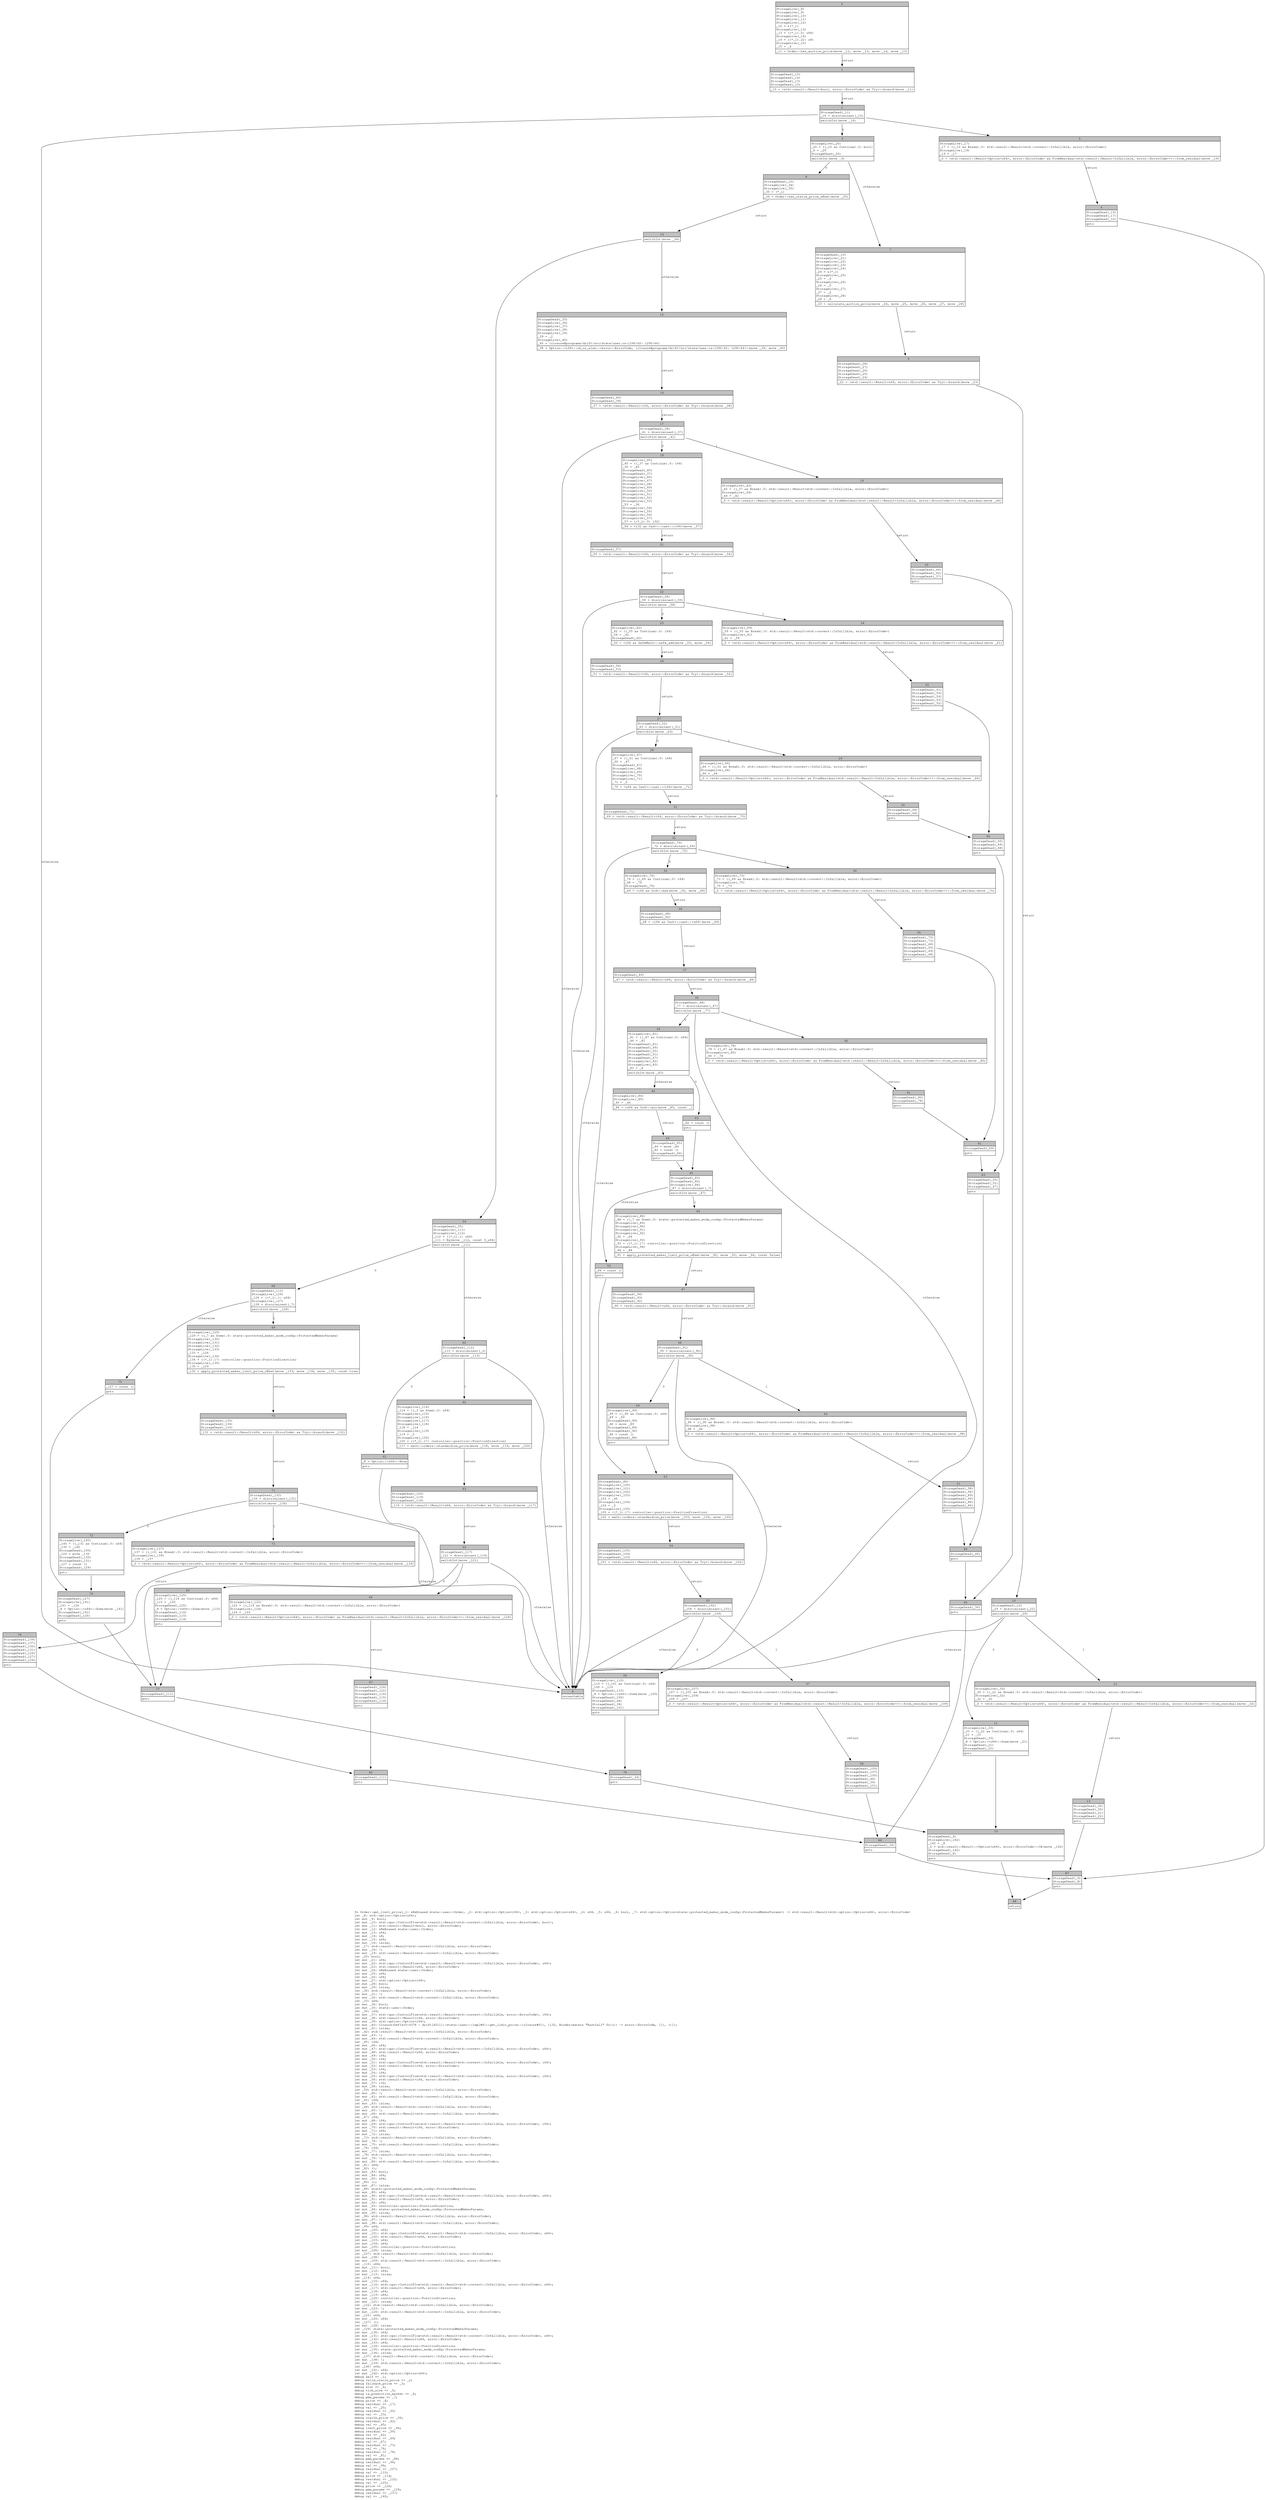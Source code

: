 digraph Mir_0_4377 {
    graph [fontname="Courier, monospace"];
    node [fontname="Courier, monospace"];
    edge [fontname="Courier, monospace"];
    label=<fn Order::get_limit_price(_1: &amp;ReErased state::user::Order, _2: std::option::Option&lt;i64&gt;, _3: std::option::Option&lt;u64&gt;, _4: u64, _5: u64, _6: bool, _7: std::option::Option&lt;state::protected_maker_mode_config::ProtectedMakerParams&gt;) -&gt; std::result::Result&lt;std::option::Option&lt;u64&gt;, error::ErrorCode&gt;<br align="left"/>let _8: std::option::Option&lt;u64&gt;;<br align="left"/>let mut _9: bool;<br align="left"/>let mut _10: std::ops::ControlFlow&lt;std::result::Result&lt;std::convert::Infallible, error::ErrorCode&gt;, bool&gt;;<br align="left"/>let mut _11: std::result::Result&lt;bool, error::ErrorCode&gt;;<br align="left"/>let mut _12: &amp;ReErased state::user::Order;<br align="left"/>let mut _13: u64;<br align="left"/>let mut _14: u8;<br align="left"/>let mut _15: u64;<br align="left"/>let mut _16: isize;<br align="left"/>let _17: std::result::Result&lt;std::convert::Infallible, error::ErrorCode&gt;;<br align="left"/>let mut _18: !;<br align="left"/>let mut _19: std::result::Result&lt;std::convert::Infallible, error::ErrorCode&gt;;<br align="left"/>let _20: bool;<br align="left"/>let mut _21: u64;<br align="left"/>let mut _22: std::ops::ControlFlow&lt;std::result::Result&lt;std::convert::Infallible, error::ErrorCode&gt;, u64&gt;;<br align="left"/>let mut _23: std::result::Result&lt;u64, error::ErrorCode&gt;;<br align="left"/>let mut _24: &amp;ReErased state::user::Order;<br align="left"/>let mut _25: u64;<br align="left"/>let mut _26: u64;<br align="left"/>let mut _27: std::option::Option&lt;i64&gt;;<br align="left"/>let mut _28: bool;<br align="left"/>let mut _29: isize;<br align="left"/>let _30: std::result::Result&lt;std::convert::Infallible, error::ErrorCode&gt;;<br align="left"/>let mut _31: !;<br align="left"/>let mut _32: std::result::Result&lt;std::convert::Infallible, error::ErrorCode&gt;;<br align="left"/>let _33: u64;<br align="left"/>let mut _34: bool;<br align="left"/>let mut _35: state::user::Order;<br align="left"/>let _36: i64;<br align="left"/>let mut _37: std::ops::ControlFlow&lt;std::result::Result&lt;std::convert::Infallible, error::ErrorCode&gt;, i64&gt;;<br align="left"/>let mut _38: std::result::Result&lt;i64, error::ErrorCode&gt;;<br align="left"/>let mut _39: std::option::Option&lt;i64&gt;;<br align="left"/>let mut _40: Closure(DefId(0:4378 ~ drift[d311]::state::user::{impl#6}::get_limit_price::{closure#0}), [i32, Binder(extern &quot;RustCall&quot; fn(()) -&gt; error::ErrorCode, []), ()]);<br align="left"/>let mut _41: isize;<br align="left"/>let _42: std::result::Result&lt;std::convert::Infallible, error::ErrorCode&gt;;<br align="left"/>let mut _43: !;<br align="left"/>let mut _44: std::result::Result&lt;std::convert::Infallible, error::ErrorCode&gt;;<br align="left"/>let _45: i64;<br align="left"/>let mut _46: u64;<br align="left"/>let mut _47: std::ops::ControlFlow&lt;std::result::Result&lt;std::convert::Infallible, error::ErrorCode&gt;, u64&gt;;<br align="left"/>let mut _48: std::result::Result&lt;u64, error::ErrorCode&gt;;<br align="left"/>let mut _49: i64;<br align="left"/>let mut _50: i64;<br align="left"/>let mut _51: std::ops::ControlFlow&lt;std::result::Result&lt;std::convert::Infallible, error::ErrorCode&gt;, i64&gt;;<br align="left"/>let mut _52: std::result::Result&lt;i64, error::ErrorCode&gt;;<br align="left"/>let mut _53: i64;<br align="left"/>let mut _54: i64;<br align="left"/>let mut _55: std::ops::ControlFlow&lt;std::result::Result&lt;std::convert::Infallible, error::ErrorCode&gt;, i64&gt;;<br align="left"/>let mut _56: std::result::Result&lt;i64, error::ErrorCode&gt;;<br align="left"/>let mut _57: i32;<br align="left"/>let mut _58: isize;<br align="left"/>let _59: std::result::Result&lt;std::convert::Infallible, error::ErrorCode&gt;;<br align="left"/>let mut _60: !;<br align="left"/>let mut _61: std::result::Result&lt;std::convert::Infallible, error::ErrorCode&gt;;<br align="left"/>let _62: i64;<br align="left"/>let mut _63: isize;<br align="left"/>let _64: std::result::Result&lt;std::convert::Infallible, error::ErrorCode&gt;;<br align="left"/>let mut _65: !;<br align="left"/>let mut _66: std::result::Result&lt;std::convert::Infallible, error::ErrorCode&gt;;<br align="left"/>let _67: i64;<br align="left"/>let mut _68: i64;<br align="left"/>let mut _69: std::ops::ControlFlow&lt;std::result::Result&lt;std::convert::Infallible, error::ErrorCode&gt;, i64&gt;;<br align="left"/>let mut _70: std::result::Result&lt;i64, error::ErrorCode&gt;;<br align="left"/>let mut _71: u64;<br align="left"/>let mut _72: isize;<br align="left"/>let _73: std::result::Result&lt;std::convert::Infallible, error::ErrorCode&gt;;<br align="left"/>let mut _74: !;<br align="left"/>let mut _75: std::result::Result&lt;std::convert::Infallible, error::ErrorCode&gt;;<br align="left"/>let _76: i64;<br align="left"/>let mut _77: isize;<br align="left"/>let _78: std::result::Result&lt;std::convert::Infallible, error::ErrorCode&gt;;<br align="left"/>let mut _79: !;<br align="left"/>let mut _80: std::result::Result&lt;std::convert::Infallible, error::ErrorCode&gt;;<br align="left"/>let _81: u64;<br align="left"/>let _82: ();<br align="left"/>let mut _83: bool;<br align="left"/>let mut _84: u64;<br align="left"/>let mut _85: u64;<br align="left"/>let _86: ();<br align="left"/>let mut _87: isize;<br align="left"/>let _88: state::protected_maker_mode_config::ProtectedMakerParams;<br align="left"/>let mut _89: u64;<br align="left"/>let mut _90: std::ops::ControlFlow&lt;std::result::Result&lt;std::convert::Infallible, error::ErrorCode&gt;, u64&gt;;<br align="left"/>let mut _91: std::result::Result&lt;u64, error::ErrorCode&gt;;<br align="left"/>let mut _92: u64;<br align="left"/>let mut _93: controller::position::PositionDirection;<br align="left"/>let mut _94: state::protected_maker_mode_config::ProtectedMakerParams;<br align="left"/>let mut _95: isize;<br align="left"/>let _96: std::result::Result&lt;std::convert::Infallible, error::ErrorCode&gt;;<br align="left"/>let mut _97: !;<br align="left"/>let mut _98: std::result::Result&lt;std::convert::Infallible, error::ErrorCode&gt;;<br align="left"/>let _99: u64;<br align="left"/>let mut _100: u64;<br align="left"/>let mut _101: std::ops::ControlFlow&lt;std::result::Result&lt;std::convert::Infallible, error::ErrorCode&gt;, u64&gt;;<br align="left"/>let mut _102: std::result::Result&lt;u64, error::ErrorCode&gt;;<br align="left"/>let mut _103: u64;<br align="left"/>let mut _104: u64;<br align="left"/>let mut _105: controller::position::PositionDirection;<br align="left"/>let mut _106: isize;<br align="left"/>let _107: std::result::Result&lt;std::convert::Infallible, error::ErrorCode&gt;;<br align="left"/>let mut _108: !;<br align="left"/>let mut _109: std::result::Result&lt;std::convert::Infallible, error::ErrorCode&gt;;<br align="left"/>let _110: u64;<br align="left"/>let mut _111: bool;<br align="left"/>let mut _112: u64;<br align="left"/>let mut _113: isize;<br align="left"/>let _114: u64;<br align="left"/>let mut _115: u64;<br align="left"/>let mut _116: std::ops::ControlFlow&lt;std::result::Result&lt;std::convert::Infallible, error::ErrorCode&gt;, u64&gt;;<br align="left"/>let mut _117: std::result::Result&lt;u64, error::ErrorCode&gt;;<br align="left"/>let mut _118: u64;<br align="left"/>let mut _119: u64;<br align="left"/>let mut _120: controller::position::PositionDirection;<br align="left"/>let mut _121: isize;<br align="left"/>let _122: std::result::Result&lt;std::convert::Infallible, error::ErrorCode&gt;;<br align="left"/>let mut _123: !;<br align="left"/>let mut _124: std::result::Result&lt;std::convert::Infallible, error::ErrorCode&gt;;<br align="left"/>let _125: u64;<br align="left"/>let mut _126: u64;<br align="left"/>let _127: ();<br align="left"/>let mut _128: isize;<br align="left"/>let _129: state::protected_maker_mode_config::ProtectedMakerParams;<br align="left"/>let mut _130: u64;<br align="left"/>let mut _131: std::ops::ControlFlow&lt;std::result::Result&lt;std::convert::Infallible, error::ErrorCode&gt;, u64&gt;;<br align="left"/>let mut _132: std::result::Result&lt;u64, error::ErrorCode&gt;;<br align="left"/>let mut _133: u64;<br align="left"/>let mut _134: controller::position::PositionDirection;<br align="left"/>let mut _135: state::protected_maker_mode_config::ProtectedMakerParams;<br align="left"/>let mut _136: isize;<br align="left"/>let _137: std::result::Result&lt;std::convert::Infallible, error::ErrorCode&gt;;<br align="left"/>let mut _138: !;<br align="left"/>let mut _139: std::result::Result&lt;std::convert::Infallible, error::ErrorCode&gt;;<br align="left"/>let _140: u64;<br align="left"/>let mut _141: u64;<br align="left"/>let mut _142: std::option::Option&lt;u64&gt;;<br align="left"/>debug self =&gt; _1;<br align="left"/>debug valid_oracle_price =&gt; _2;<br align="left"/>debug fallback_price =&gt; _3;<br align="left"/>debug slot =&gt; _4;<br align="left"/>debug tick_size =&gt; _5;<br align="left"/>debug is_prediction_market =&gt; _6;<br align="left"/>debug pmm_params =&gt; _7;<br align="left"/>debug price =&gt; _8;<br align="left"/>debug residual =&gt; _17;<br align="left"/>debug val =&gt; _20;<br align="left"/>debug residual =&gt; _30;<br align="left"/>debug val =&gt; _33;<br align="left"/>debug oracle_price =&gt; _36;<br align="left"/>debug residual =&gt; _42;<br align="left"/>debug val =&gt; _45;<br align="left"/>debug limit_price =&gt; _46;<br align="left"/>debug residual =&gt; _59;<br align="left"/>debug val =&gt; _62;<br align="left"/>debug residual =&gt; _64;<br align="left"/>debug val =&gt; _67;<br align="left"/>debug residual =&gt; _73;<br align="left"/>debug val =&gt; _76;<br align="left"/>debug residual =&gt; _78;<br align="left"/>debug val =&gt; _81;<br align="left"/>debug pmm_params =&gt; _88;<br align="left"/>debug residual =&gt; _96;<br align="left"/>debug val =&gt; _99;<br align="left"/>debug residual =&gt; _107;<br align="left"/>debug val =&gt; _110;<br align="left"/>debug price =&gt; _114;<br align="left"/>debug residual =&gt; _122;<br align="left"/>debug val =&gt; _125;<br align="left"/>debug price =&gt; _126;<br align="left"/>debug pmm_params =&gt; _129;<br align="left"/>debug residual =&gt; _137;<br align="left"/>debug val =&gt; _140;<br align="left"/>>;
    bb0__0_4377 [shape="none", label=<<table border="0" cellborder="1" cellspacing="0"><tr><td bgcolor="gray" align="center" colspan="1">0</td></tr><tr><td align="left" balign="left">StorageLive(_8)<br/>StorageLive(_9)<br/>StorageLive(_10)<br/>StorageLive(_11)<br/>StorageLive(_12)<br/>_12 = &amp;(*_1)<br/>StorageLive(_13)<br/>_13 = ((*_1).0: u64)<br/>StorageLive(_14)<br/>_14 = ((*_1).22: u8)<br/>StorageLive(_15)<br/>_15 = _4<br/></td></tr><tr><td align="left">_11 = Order::has_auction_price(move _12, move _13, move _14, move _15)</td></tr></table>>];
    bb1__0_4377 [shape="none", label=<<table border="0" cellborder="1" cellspacing="0"><tr><td bgcolor="gray" align="center" colspan="1">1</td></tr><tr><td align="left" balign="left">StorageDead(_15)<br/>StorageDead(_14)<br/>StorageDead(_13)<br/>StorageDead(_12)<br/></td></tr><tr><td align="left">_10 = &lt;std::result::Result&lt;bool, error::ErrorCode&gt; as Try&gt;::branch(move _11)</td></tr></table>>];
    bb2__0_4377 [shape="none", label=<<table border="0" cellborder="1" cellspacing="0"><tr><td bgcolor="gray" align="center" colspan="1">2</td></tr><tr><td align="left" balign="left">StorageDead(_11)<br/>_16 = discriminant(_10)<br/></td></tr><tr><td align="left">switchInt(move _16)</td></tr></table>>];
    bb3__0_4377 [shape="none", label=<<table border="0" cellborder="1" cellspacing="0"><tr><td bgcolor="gray" align="center" colspan="1">3</td></tr><tr><td align="left" balign="left">StorageLive(_20)<br/>_20 = ((_10 as Continue).0: bool)<br/>_9 = _20<br/>StorageDead(_20)<br/></td></tr><tr><td align="left">switchInt(move _9)</td></tr></table>>];
    bb4__0_4377 [shape="none", label=<<table border="0" cellborder="1" cellspacing="0"><tr><td bgcolor="gray" align="center" colspan="1">4</td></tr><tr><td align="left">unreachable</td></tr></table>>];
    bb5__0_4377 [shape="none", label=<<table border="0" cellborder="1" cellspacing="0"><tr><td bgcolor="gray" align="center" colspan="1">5</td></tr><tr><td align="left" balign="left">StorageLive(_17)<br/>_17 = ((_10 as Break).0: std::result::Result&lt;std::convert::Infallible, error::ErrorCode&gt;)<br/>StorageLive(_19)<br/>_19 = _17<br/></td></tr><tr><td align="left">_0 = &lt;std::result::Result&lt;Option&lt;u64&gt;, error::ErrorCode&gt; as FromResidual&lt;std::result::Result&lt;Infallible, error::ErrorCode&gt;&gt;&gt;::from_residual(move _19)</td></tr></table>>];
    bb6__0_4377 [shape="none", label=<<table border="0" cellborder="1" cellspacing="0"><tr><td bgcolor="gray" align="center" colspan="1">6</td></tr><tr><td align="left" balign="left">StorageDead(_19)<br/>StorageDead(_17)<br/>StorageDead(_10)<br/></td></tr><tr><td align="left">goto</td></tr></table>>];
    bb7__0_4377 [shape="none", label=<<table border="0" cellborder="1" cellspacing="0"><tr><td bgcolor="gray" align="center" colspan="1">7</td></tr><tr><td align="left" balign="left">StorageDead(_10)<br/>StorageLive(_21)<br/>StorageLive(_22)<br/>StorageLive(_23)<br/>StorageLive(_24)<br/>_24 = &amp;(*_1)<br/>StorageLive(_25)<br/>_25 = _4<br/>StorageLive(_26)<br/>_26 = _5<br/>StorageLive(_27)<br/>_27 = _2<br/>StorageLive(_28)<br/>_28 = _6<br/></td></tr><tr><td align="left">_23 = calculate_auction_price(move _24, move _25, move _26, move _27, move _28)</td></tr></table>>];
    bb8__0_4377 [shape="none", label=<<table border="0" cellborder="1" cellspacing="0"><tr><td bgcolor="gray" align="center" colspan="1">8</td></tr><tr><td align="left" balign="left">StorageDead(_10)<br/>StorageLive(_34)<br/>StorageLive(_35)<br/>_35 = (*_1)<br/></td></tr><tr><td align="left">_34 = Order::has_oracle_price_offset(move _35)</td></tr></table>>];
    bb9__0_4377 [shape="none", label=<<table border="0" cellborder="1" cellspacing="0"><tr><td bgcolor="gray" align="center" colspan="1">9</td></tr><tr><td align="left" balign="left">StorageDead(_28)<br/>StorageDead(_27)<br/>StorageDead(_26)<br/>StorageDead(_25)<br/>StorageDead(_24)<br/></td></tr><tr><td align="left">_22 = &lt;std::result::Result&lt;u64, error::ErrorCode&gt; as Try&gt;::branch(move _23)</td></tr></table>>];
    bb10__0_4377 [shape="none", label=<<table border="0" cellborder="1" cellspacing="0"><tr><td bgcolor="gray" align="center" colspan="1">10</td></tr><tr><td align="left" balign="left">StorageDead(_23)<br/>_29 = discriminant(_22)<br/></td></tr><tr><td align="left">switchInt(move _29)</td></tr></table>>];
    bb11__0_4377 [shape="none", label=<<table border="0" cellborder="1" cellspacing="0"><tr><td bgcolor="gray" align="center" colspan="1">11</td></tr><tr><td align="left" balign="left">StorageLive(_33)<br/>_33 = ((_22 as Continue).0: u64)<br/>_21 = _33<br/>StorageDead(_33)<br/>_8 = Option::&lt;u64&gt;::Some(move _21)<br/>StorageDead(_21)<br/>StorageDead(_22)<br/></td></tr><tr><td align="left">goto</td></tr></table>>];
    bb12__0_4377 [shape="none", label=<<table border="0" cellborder="1" cellspacing="0"><tr><td bgcolor="gray" align="center" colspan="1">12</td></tr><tr><td align="left" balign="left">StorageLive(_30)<br/>_30 = ((_22 as Break).0: std::result::Result&lt;std::convert::Infallible, error::ErrorCode&gt;)<br/>StorageLive(_32)<br/>_32 = _30<br/></td></tr><tr><td align="left">_0 = &lt;std::result::Result&lt;Option&lt;u64&gt;, error::ErrorCode&gt; as FromResidual&lt;std::result::Result&lt;Infallible, error::ErrorCode&gt;&gt;&gt;::from_residual(move _32)</td></tr></table>>];
    bb13__0_4377 [shape="none", label=<<table border="0" cellborder="1" cellspacing="0"><tr><td bgcolor="gray" align="center" colspan="1">13</td></tr><tr><td align="left" balign="left">StorageDead(_32)<br/>StorageDead(_30)<br/>StorageDead(_21)<br/>StorageDead(_22)<br/></td></tr><tr><td align="left">goto</td></tr></table>>];
    bb14__0_4377 [shape="none", label=<<table border="0" cellborder="1" cellspacing="0"><tr><td bgcolor="gray" align="center" colspan="1">14</td></tr><tr><td align="left">switchInt(move _34)</td></tr></table>>];
    bb15__0_4377 [shape="none", label=<<table border="0" cellborder="1" cellspacing="0"><tr><td bgcolor="gray" align="center" colspan="1">15</td></tr><tr><td align="left" balign="left">StorageDead(_35)<br/>StorageLive(_36)<br/>StorageLive(_37)<br/>StorageLive(_38)<br/>StorageLive(_39)<br/>_39 = _2<br/>StorageLive(_40)<br/>_40 = {closure@programs/drift/src/state/user.rs:1290:62: 1290:64}<br/></td></tr><tr><td align="left">_38 = Option::&lt;i64&gt;::ok_or_else::&lt;error::ErrorCode, {closure@programs/drift/src/state/user.rs:1290:62: 1290:64}&gt;(move _39, move _40)</td></tr></table>>];
    bb16__0_4377 [shape="none", label=<<table border="0" cellborder="1" cellspacing="0"><tr><td bgcolor="gray" align="center" colspan="1">16</td></tr><tr><td align="left" balign="left">StorageDead(_40)<br/>StorageDead(_39)<br/></td></tr><tr><td align="left">_37 = &lt;std::result::Result&lt;i64, error::ErrorCode&gt; as Try&gt;::branch(move _38)</td></tr></table>>];
    bb17__0_4377 [shape="none", label=<<table border="0" cellborder="1" cellspacing="0"><tr><td bgcolor="gray" align="center" colspan="1">17</td></tr><tr><td align="left" balign="left">StorageDead(_38)<br/>_41 = discriminant(_37)<br/></td></tr><tr><td align="left">switchInt(move _41)</td></tr></table>>];
    bb18__0_4377 [shape="none", label=<<table border="0" cellborder="1" cellspacing="0"><tr><td bgcolor="gray" align="center" colspan="1">18</td></tr><tr><td align="left" balign="left">StorageLive(_45)<br/>_45 = ((_37 as Continue).0: i64)<br/>_36 = _45<br/>StorageDead(_45)<br/>StorageDead(_37)<br/>StorageLive(_46)<br/>StorageLive(_47)<br/>StorageLive(_48)<br/>StorageLive(_49)<br/>StorageLive(_50)<br/>StorageLive(_51)<br/>StorageLive(_52)<br/>StorageLive(_53)<br/>_53 = _36<br/>StorageLive(_54)<br/>StorageLive(_55)<br/>StorageLive(_56)<br/>StorageLive(_57)<br/>_57 = ((*_1).9: i32)<br/></td></tr><tr><td align="left">_56 = &lt;i32 as Cast&gt;::cast::&lt;i64&gt;(move _57)</td></tr></table>>];
    bb19__0_4377 [shape="none", label=<<table border="0" cellborder="1" cellspacing="0"><tr><td bgcolor="gray" align="center" colspan="1">19</td></tr><tr><td align="left" balign="left">StorageLive(_42)<br/>_42 = ((_37 as Break).0: std::result::Result&lt;std::convert::Infallible, error::ErrorCode&gt;)<br/>StorageLive(_44)<br/>_44 = _42<br/></td></tr><tr><td align="left">_0 = &lt;std::result::Result&lt;Option&lt;u64&gt;, error::ErrorCode&gt; as FromResidual&lt;std::result::Result&lt;Infallible, error::ErrorCode&gt;&gt;&gt;::from_residual(move _44)</td></tr></table>>];
    bb20__0_4377 [shape="none", label=<<table border="0" cellborder="1" cellspacing="0"><tr><td bgcolor="gray" align="center" colspan="1">20</td></tr><tr><td align="left" balign="left">StorageDead(_44)<br/>StorageDead(_42)<br/>StorageDead(_37)<br/></td></tr><tr><td align="left">goto</td></tr></table>>];
    bb21__0_4377 [shape="none", label=<<table border="0" cellborder="1" cellspacing="0"><tr><td bgcolor="gray" align="center" colspan="1">21</td></tr><tr><td align="left" balign="left">StorageDead(_57)<br/></td></tr><tr><td align="left">_55 = &lt;std::result::Result&lt;i64, error::ErrorCode&gt; as Try&gt;::branch(move _56)</td></tr></table>>];
    bb22__0_4377 [shape="none", label=<<table border="0" cellborder="1" cellspacing="0"><tr><td bgcolor="gray" align="center" colspan="1">22</td></tr><tr><td align="left" balign="left">StorageDead(_56)<br/>_58 = discriminant(_55)<br/></td></tr><tr><td align="left">switchInt(move _58)</td></tr></table>>];
    bb23__0_4377 [shape="none", label=<<table border="0" cellborder="1" cellspacing="0"><tr><td bgcolor="gray" align="center" colspan="1">23</td></tr><tr><td align="left" balign="left">StorageLive(_62)<br/>_62 = ((_55 as Continue).0: i64)<br/>_54 = _62<br/>StorageDead(_62)<br/></td></tr><tr><td align="left">_52 = &lt;i64 as SafeMath&gt;::safe_add(move _53, move _54)</td></tr></table>>];
    bb24__0_4377 [shape="none", label=<<table border="0" cellborder="1" cellspacing="0"><tr><td bgcolor="gray" align="center" colspan="1">24</td></tr><tr><td align="left" balign="left">StorageLive(_59)<br/>_59 = ((_55 as Break).0: std::result::Result&lt;std::convert::Infallible, error::ErrorCode&gt;)<br/>StorageLive(_61)<br/>_61 = _59<br/></td></tr><tr><td align="left">_0 = &lt;std::result::Result&lt;Option&lt;u64&gt;, error::ErrorCode&gt; as FromResidual&lt;std::result::Result&lt;Infallible, error::ErrorCode&gt;&gt;&gt;::from_residual(move _61)</td></tr></table>>];
    bb25__0_4377 [shape="none", label=<<table border="0" cellborder="1" cellspacing="0"><tr><td bgcolor="gray" align="center" colspan="1">25</td></tr><tr><td align="left" balign="left">StorageDead(_61)<br/>StorageDead(_59)<br/>StorageDead(_54)<br/>StorageDead(_53)<br/>StorageDead(_52)<br/></td></tr><tr><td align="left">goto</td></tr></table>>];
    bb26__0_4377 [shape="none", label=<<table border="0" cellborder="1" cellspacing="0"><tr><td bgcolor="gray" align="center" colspan="1">26</td></tr><tr><td align="left" balign="left">StorageDead(_54)<br/>StorageDead(_53)<br/></td></tr><tr><td align="left">_51 = &lt;std::result::Result&lt;i64, error::ErrorCode&gt; as Try&gt;::branch(move _52)</td></tr></table>>];
    bb27__0_4377 [shape="none", label=<<table border="0" cellborder="1" cellspacing="0"><tr><td bgcolor="gray" align="center" colspan="1">27</td></tr><tr><td align="left" balign="left">StorageDead(_52)<br/>_63 = discriminant(_51)<br/></td></tr><tr><td align="left">switchInt(move _63)</td></tr></table>>];
    bb28__0_4377 [shape="none", label=<<table border="0" cellborder="1" cellspacing="0"><tr><td bgcolor="gray" align="center" colspan="1">28</td></tr><tr><td align="left" balign="left">StorageLive(_67)<br/>_67 = ((_51 as Continue).0: i64)<br/>_50 = _67<br/>StorageDead(_67)<br/>StorageLive(_68)<br/>StorageLive(_69)<br/>StorageLive(_70)<br/>StorageLive(_71)<br/>_71 = _5<br/></td></tr><tr><td align="left">_70 = &lt;u64 as Cast&gt;::cast::&lt;i64&gt;(move _71)</td></tr></table>>];
    bb29__0_4377 [shape="none", label=<<table border="0" cellborder="1" cellspacing="0"><tr><td bgcolor="gray" align="center" colspan="1">29</td></tr><tr><td align="left" balign="left">StorageLive(_64)<br/>_64 = ((_51 as Break).0: std::result::Result&lt;std::convert::Infallible, error::ErrorCode&gt;)<br/>StorageLive(_66)<br/>_66 = _64<br/></td></tr><tr><td align="left">_0 = &lt;std::result::Result&lt;Option&lt;u64&gt;, error::ErrorCode&gt; as FromResidual&lt;std::result::Result&lt;Infallible, error::ErrorCode&gt;&gt;&gt;::from_residual(move _66)</td></tr></table>>];
    bb30__0_4377 [shape="none", label=<<table border="0" cellborder="1" cellspacing="0"><tr><td bgcolor="gray" align="center" colspan="1">30</td></tr><tr><td align="left" balign="left">StorageDead(_66)<br/>StorageDead(_64)<br/></td></tr><tr><td align="left">goto</td></tr></table>>];
    bb31__0_4377 [shape="none", label=<<table border="0" cellborder="1" cellspacing="0"><tr><td bgcolor="gray" align="center" colspan="1">31</td></tr><tr><td align="left" balign="left">StorageDead(_71)<br/></td></tr><tr><td align="left">_69 = &lt;std::result::Result&lt;i64, error::ErrorCode&gt; as Try&gt;::branch(move _70)</td></tr></table>>];
    bb32__0_4377 [shape="none", label=<<table border="0" cellborder="1" cellspacing="0"><tr><td bgcolor="gray" align="center" colspan="1">32</td></tr><tr><td align="left" balign="left">StorageDead(_70)<br/>_72 = discriminant(_69)<br/></td></tr><tr><td align="left">switchInt(move _72)</td></tr></table>>];
    bb33__0_4377 [shape="none", label=<<table border="0" cellborder="1" cellspacing="0"><tr><td bgcolor="gray" align="center" colspan="1">33</td></tr><tr><td align="left" balign="left">StorageLive(_76)<br/>_76 = ((_69 as Continue).0: i64)<br/>_68 = _76<br/>StorageDead(_76)<br/></td></tr><tr><td align="left">_49 = &lt;i64 as Ord&gt;::max(move _50, move _68)</td></tr></table>>];
    bb34__0_4377 [shape="none", label=<<table border="0" cellborder="1" cellspacing="0"><tr><td bgcolor="gray" align="center" colspan="1">34</td></tr><tr><td align="left" balign="left">StorageLive(_73)<br/>_73 = ((_69 as Break).0: std::result::Result&lt;std::convert::Infallible, error::ErrorCode&gt;)<br/>StorageLive(_75)<br/>_75 = _73<br/></td></tr><tr><td align="left">_0 = &lt;std::result::Result&lt;Option&lt;u64&gt;, error::ErrorCode&gt; as FromResidual&lt;std::result::Result&lt;Infallible, error::ErrorCode&gt;&gt;&gt;::from_residual(move _75)</td></tr></table>>];
    bb35__0_4377 [shape="none", label=<<table border="0" cellborder="1" cellspacing="0"><tr><td bgcolor="gray" align="center" colspan="1">35</td></tr><tr><td align="left" balign="left">StorageDead(_75)<br/>StorageDead(_73)<br/>StorageDead(_68)<br/>StorageDead(_50)<br/>StorageDead(_49)<br/>StorageDead(_48)<br/></td></tr><tr><td align="left">goto</td></tr></table>>];
    bb36__0_4377 [shape="none", label=<<table border="0" cellborder="1" cellspacing="0"><tr><td bgcolor="gray" align="center" colspan="1">36</td></tr><tr><td align="left" balign="left">StorageDead(_68)<br/>StorageDead(_50)<br/></td></tr><tr><td align="left">_48 = &lt;i64 as Cast&gt;::cast::&lt;u64&gt;(move _49)</td></tr></table>>];
    bb37__0_4377 [shape="none", label=<<table border="0" cellborder="1" cellspacing="0"><tr><td bgcolor="gray" align="center" colspan="1">37</td></tr><tr><td align="left" balign="left">StorageDead(_49)<br/></td></tr><tr><td align="left">_47 = &lt;std::result::Result&lt;u64, error::ErrorCode&gt; as Try&gt;::branch(move _48)</td></tr></table>>];
    bb38__0_4377 [shape="none", label=<<table border="0" cellborder="1" cellspacing="0"><tr><td bgcolor="gray" align="center" colspan="1">38</td></tr><tr><td align="left" balign="left">StorageDead(_48)<br/>_77 = discriminant(_47)<br/></td></tr><tr><td align="left">switchInt(move _77)</td></tr></table>>];
    bb39__0_4377 [shape="none", label=<<table border="0" cellborder="1" cellspacing="0"><tr><td bgcolor="gray" align="center" colspan="1">39</td></tr><tr><td align="left" balign="left">StorageLive(_81)<br/>_81 = ((_47 as Continue).0: u64)<br/>_46 = _81<br/>StorageDead(_81)<br/>StorageDead(_69)<br/>StorageDead(_55)<br/>StorageDead(_51)<br/>StorageDead(_47)<br/>StorageLive(_82)<br/>StorageLive(_83)<br/>_83 = _6<br/></td></tr><tr><td align="left">switchInt(move _83)</td></tr></table>>];
    bb40__0_4377 [shape="none", label=<<table border="0" cellborder="1" cellspacing="0"><tr><td bgcolor="gray" align="center" colspan="1">40</td></tr><tr><td align="left" balign="left">StorageLive(_78)<br/>_78 = ((_47 as Break).0: std::result::Result&lt;std::convert::Infallible, error::ErrorCode&gt;)<br/>StorageLive(_80)<br/>_80 = _78<br/></td></tr><tr><td align="left">_0 = &lt;std::result::Result&lt;Option&lt;u64&gt;, error::ErrorCode&gt; as FromResidual&lt;std::result::Result&lt;Infallible, error::ErrorCode&gt;&gt;&gt;::from_residual(move _80)</td></tr></table>>];
    bb41__0_4377 [shape="none", label=<<table border="0" cellborder="1" cellspacing="0"><tr><td bgcolor="gray" align="center" colspan="1">41</td></tr><tr><td align="left" balign="left">StorageDead(_80)<br/>StorageDead(_78)<br/></td></tr><tr><td align="left">goto</td></tr></table>>];
    bb42__0_4377 [shape="none", label=<<table border="0" cellborder="1" cellspacing="0"><tr><td bgcolor="gray" align="center" colspan="1">42</td></tr><tr><td align="left" balign="left">StorageLive(_84)<br/>StorageLive(_85)<br/>_85 = _46<br/></td></tr><tr><td align="left">_84 = &lt;u64 as Ord&gt;::min(move _85, const _)</td></tr></table>>];
    bb43__0_4377 [shape="none", label=<<table border="0" cellborder="1" cellspacing="0"><tr><td bgcolor="gray" align="center" colspan="1">43</td></tr><tr><td align="left" balign="left">_82 = const ()<br/></td></tr><tr><td align="left">goto</td></tr></table>>];
    bb44__0_4377 [shape="none", label=<<table border="0" cellborder="1" cellspacing="0"><tr><td bgcolor="gray" align="center" colspan="1">44</td></tr><tr><td align="left" balign="left">StorageDead(_85)<br/>_46 = move _84<br/>_82 = const ()<br/>StorageDead(_84)<br/></td></tr><tr><td align="left">goto</td></tr></table>>];
    bb45__0_4377 [shape="none", label=<<table border="0" cellborder="1" cellspacing="0"><tr><td bgcolor="gray" align="center" colspan="1">45</td></tr><tr><td align="left" balign="left">StorageDead(_83)<br/>StorageDead(_82)<br/>StorageLive(_86)<br/>_87 = discriminant(_7)<br/></td></tr><tr><td align="left">switchInt(move _87)</td></tr></table>>];
    bb46__0_4377 [shape="none", label=<<table border="0" cellborder="1" cellspacing="0"><tr><td bgcolor="gray" align="center" colspan="1">46</td></tr><tr><td align="left" balign="left">StorageLive(_88)<br/>_88 = ((_7 as Some).0: state::protected_maker_mode_config::ProtectedMakerParams)<br/>StorageLive(_89)<br/>StorageLive(_90)<br/>StorageLive(_91)<br/>StorageLive(_92)<br/>_92 = _46<br/>StorageLive(_93)<br/>_93 = ((*_1).17: controller::position::PositionDirection)<br/>StorageLive(_94)<br/>_94 = _88<br/></td></tr><tr><td align="left">_91 = apply_protected_maker_limit_price_offset(move _92, move _93, move _94, const false)</td></tr></table>>];
    bb47__0_4377 [shape="none", label=<<table border="0" cellborder="1" cellspacing="0"><tr><td bgcolor="gray" align="center" colspan="1">47</td></tr><tr><td align="left" balign="left">StorageDead(_94)<br/>StorageDead(_93)<br/>StorageDead(_92)<br/></td></tr><tr><td align="left">_90 = &lt;std::result::Result&lt;u64, error::ErrorCode&gt; as Try&gt;::branch(move _91)</td></tr></table>>];
    bb48__0_4377 [shape="none", label=<<table border="0" cellborder="1" cellspacing="0"><tr><td bgcolor="gray" align="center" colspan="1">48</td></tr><tr><td align="left" balign="left">StorageDead(_91)<br/>_95 = discriminant(_90)<br/></td></tr><tr><td align="left">switchInt(move _95)</td></tr></table>>];
    bb49__0_4377 [shape="none", label=<<table border="0" cellborder="1" cellspacing="0"><tr><td bgcolor="gray" align="center" colspan="1">49</td></tr><tr><td align="left" balign="left">StorageLive(_99)<br/>_99 = ((_90 as Continue).0: u64)<br/>_89 = _99<br/>StorageDead(_99)<br/>_46 = move _89<br/>StorageDead(_89)<br/>StorageDead(_90)<br/>_86 = const ()<br/>StorageDead(_88)<br/></td></tr><tr><td align="left">goto</td></tr></table>>];
    bb50__0_4377 [shape="none", label=<<table border="0" cellborder="1" cellspacing="0"><tr><td bgcolor="gray" align="center" colspan="1">50</td></tr><tr><td align="left" balign="left">StorageLive(_96)<br/>_96 = ((_90 as Break).0: std::result::Result&lt;std::convert::Infallible, error::ErrorCode&gt;)<br/>StorageLive(_98)<br/>_98 = _96<br/></td></tr><tr><td align="left">_0 = &lt;std::result::Result&lt;Option&lt;u64&gt;, error::ErrorCode&gt; as FromResidual&lt;std::result::Result&lt;Infallible, error::ErrorCode&gt;&gt;&gt;::from_residual(move _98)</td></tr></table>>];
    bb51__0_4377 [shape="none", label=<<table border="0" cellborder="1" cellspacing="0"><tr><td bgcolor="gray" align="center" colspan="1">51</td></tr><tr><td align="left" balign="left">StorageDead(_98)<br/>StorageDead(_96)<br/>StorageDead(_89)<br/>StorageDead(_90)<br/>StorageDead(_88)<br/>StorageDead(_86)<br/></td></tr><tr><td align="left">goto</td></tr></table>>];
    bb52__0_4377 [shape="none", label=<<table border="0" cellborder="1" cellspacing="0"><tr><td bgcolor="gray" align="center" colspan="1">52</td></tr><tr><td align="left" balign="left">_86 = const ()<br/></td></tr><tr><td align="left">goto</td></tr></table>>];
    bb53__0_4377 [shape="none", label=<<table border="0" cellborder="1" cellspacing="0"><tr><td bgcolor="gray" align="center" colspan="1">53</td></tr><tr><td align="left" balign="left">StorageDead(_86)<br/>StorageLive(_100)<br/>StorageLive(_101)<br/>StorageLive(_102)<br/>StorageLive(_103)<br/>_103 = _46<br/>StorageLive(_104)<br/>_104 = _5<br/>StorageLive(_105)<br/>_105 = ((*_1).17: controller::position::PositionDirection)<br/></td></tr><tr><td align="left">_102 = math::orders::standardize_price(move _103, move _104, move _105)</td></tr></table>>];
    bb54__0_4377 [shape="none", label=<<table border="0" cellborder="1" cellspacing="0"><tr><td bgcolor="gray" align="center" colspan="1">54</td></tr><tr><td align="left" balign="left">StorageDead(_105)<br/>StorageDead(_104)<br/>StorageDead(_103)<br/></td></tr><tr><td align="left">_101 = &lt;std::result::Result&lt;u64, error::ErrorCode&gt; as Try&gt;::branch(move _102)</td></tr></table>>];
    bb55__0_4377 [shape="none", label=<<table border="0" cellborder="1" cellspacing="0"><tr><td bgcolor="gray" align="center" colspan="1">55</td></tr><tr><td align="left" balign="left">StorageDead(_102)<br/>_106 = discriminant(_101)<br/></td></tr><tr><td align="left">switchInt(move _106)</td></tr></table>>];
    bb56__0_4377 [shape="none", label=<<table border="0" cellborder="1" cellspacing="0"><tr><td bgcolor="gray" align="center" colspan="1">56</td></tr><tr><td align="left" balign="left">StorageLive(_110)<br/>_110 = ((_101 as Continue).0: u64)<br/>_100 = _110<br/>StorageDead(_110)<br/>_8 = Option::&lt;u64&gt;::Some(move _100)<br/>StorageDead(_100)<br/>StorageDead(_46)<br/>StorageDead(_36)<br/>StorageDead(_101)<br/></td></tr><tr><td align="left">goto</td></tr></table>>];
    bb57__0_4377 [shape="none", label=<<table border="0" cellborder="1" cellspacing="0"><tr><td bgcolor="gray" align="center" colspan="1">57</td></tr><tr><td align="left" balign="left">StorageLive(_107)<br/>_107 = ((_101 as Break).0: std::result::Result&lt;std::convert::Infallible, error::ErrorCode&gt;)<br/>StorageLive(_109)<br/>_109 = _107<br/></td></tr><tr><td align="left">_0 = &lt;std::result::Result&lt;Option&lt;u64&gt;, error::ErrorCode&gt; as FromResidual&lt;std::result::Result&lt;Infallible, error::ErrorCode&gt;&gt;&gt;::from_residual(move _109)</td></tr></table>>];
    bb58__0_4377 [shape="none", label=<<table border="0" cellborder="1" cellspacing="0"><tr><td bgcolor="gray" align="center" colspan="1">58</td></tr><tr><td align="left" balign="left">StorageDead(_109)<br/>StorageDead(_107)<br/>StorageDead(_100)<br/>StorageDead(_46)<br/>StorageDead(_36)<br/>StorageDead(_101)<br/></td></tr><tr><td align="left">goto</td></tr></table>>];
    bb59__0_4377 [shape="none", label=<<table border="0" cellborder="1" cellspacing="0"><tr><td bgcolor="gray" align="center" colspan="1">59</td></tr><tr><td align="left" balign="left">StorageDead(_35)<br/>StorageLive(_111)<br/>StorageLive(_112)<br/>_112 = ((*_1).1: u64)<br/>_111 = Eq(move _112, const 0_u64)<br/></td></tr><tr><td align="left">switchInt(move _111)</td></tr></table>>];
    bb60__0_4377 [shape="none", label=<<table border="0" cellborder="1" cellspacing="0"><tr><td bgcolor="gray" align="center" colspan="1">60</td></tr><tr><td align="left" balign="left">StorageDead(_112)<br/>_113 = discriminant(_3)<br/></td></tr><tr><td align="left">switchInt(move _113)</td></tr></table>>];
    bb61__0_4377 [shape="none", label=<<table border="0" cellborder="1" cellspacing="0"><tr><td bgcolor="gray" align="center" colspan="1">61</td></tr><tr><td align="left" balign="left">_8 = Option::&lt;u64&gt;::None<br/></td></tr><tr><td align="left">goto</td></tr></table>>];
    bb62__0_4377 [shape="none", label=<<table border="0" cellborder="1" cellspacing="0"><tr><td bgcolor="gray" align="center" colspan="1">62</td></tr><tr><td align="left" balign="left">StorageLive(_114)<br/>_114 = ((_3 as Some).0: u64)<br/>StorageLive(_115)<br/>StorageLive(_116)<br/>StorageLive(_117)<br/>StorageLive(_118)<br/>_118 = _114<br/>StorageLive(_119)<br/>_119 = _5<br/>StorageLive(_120)<br/>_120 = ((*_1).17: controller::position::PositionDirection)<br/></td></tr><tr><td align="left">_117 = math::orders::standardize_price(move _118, move _119, move _120)</td></tr></table>>];
    bb63__0_4377 [shape="none", label=<<table border="0" cellborder="1" cellspacing="0"><tr><td bgcolor="gray" align="center" colspan="1">63</td></tr><tr><td align="left" balign="left">StorageDead(_120)<br/>StorageDead(_119)<br/>StorageDead(_118)<br/></td></tr><tr><td align="left">_116 = &lt;std::result::Result&lt;u64, error::ErrorCode&gt; as Try&gt;::branch(move _117)</td></tr></table>>];
    bb64__0_4377 [shape="none", label=<<table border="0" cellborder="1" cellspacing="0"><tr><td bgcolor="gray" align="center" colspan="1">64</td></tr><tr><td align="left" balign="left">StorageDead(_117)<br/>_121 = discriminant(_116)<br/></td></tr><tr><td align="left">switchInt(move _121)</td></tr></table>>];
    bb65__0_4377 [shape="none", label=<<table border="0" cellborder="1" cellspacing="0"><tr><td bgcolor="gray" align="center" colspan="1">65</td></tr><tr><td align="left" balign="left">StorageLive(_125)<br/>_125 = ((_116 as Continue).0: u64)<br/>_115 = _125<br/>StorageDead(_125)<br/>_8 = Option::&lt;u64&gt;::Some(move _115)<br/>StorageDead(_116)<br/>StorageDead(_115)<br/>StorageDead(_114)<br/></td></tr><tr><td align="left">goto</td></tr></table>>];
    bb66__0_4377 [shape="none", label=<<table border="0" cellborder="1" cellspacing="0"><tr><td bgcolor="gray" align="center" colspan="1">66</td></tr><tr><td align="left" balign="left">StorageLive(_122)<br/>_122 = ((_116 as Break).0: std::result::Result&lt;std::convert::Infallible, error::ErrorCode&gt;)<br/>StorageLive(_124)<br/>_124 = _122<br/></td></tr><tr><td align="left">_0 = &lt;std::result::Result&lt;Option&lt;u64&gt;, error::ErrorCode&gt; as FromResidual&lt;std::result::Result&lt;Infallible, error::ErrorCode&gt;&gt;&gt;::from_residual(move _124)</td></tr></table>>];
    bb67__0_4377 [shape="none", label=<<table border="0" cellborder="1" cellspacing="0"><tr><td bgcolor="gray" align="center" colspan="1">67</td></tr><tr><td align="left" balign="left">StorageDead(_124)<br/>StorageDead(_122)<br/>StorageDead(_116)<br/>StorageDead(_115)<br/>StorageDead(_114)<br/></td></tr><tr><td align="left">goto</td></tr></table>>];
    bb68__0_4377 [shape="none", label=<<table border="0" cellborder="1" cellspacing="0"><tr><td bgcolor="gray" align="center" colspan="1">68</td></tr><tr><td align="left" balign="left">StorageDead(_112)<br/>StorageLive(_126)<br/>_126 = ((*_1).1: u64)<br/>StorageLive(_127)<br/>_128 = discriminant(_7)<br/></td></tr><tr><td align="left">switchInt(move _128)</td></tr></table>>];
    bb69__0_4377 [shape="none", label=<<table border="0" cellborder="1" cellspacing="0"><tr><td bgcolor="gray" align="center" colspan="1">69</td></tr><tr><td align="left" balign="left">StorageLive(_129)<br/>_129 = ((_7 as Some).0: state::protected_maker_mode_config::ProtectedMakerParams)<br/>StorageLive(_130)<br/>StorageLive(_131)<br/>StorageLive(_132)<br/>StorageLive(_133)<br/>_133 = _126<br/>StorageLive(_134)<br/>_134 = ((*_1).17: controller::position::PositionDirection)<br/>StorageLive(_135)<br/>_135 = _129<br/></td></tr><tr><td align="left">_132 = apply_protected_maker_limit_price_offset(move _133, move _134, move _135, const true)</td></tr></table>>];
    bb70__0_4377 [shape="none", label=<<table border="0" cellborder="1" cellspacing="0"><tr><td bgcolor="gray" align="center" colspan="1">70</td></tr><tr><td align="left" balign="left">StorageDead(_135)<br/>StorageDead(_134)<br/>StorageDead(_133)<br/></td></tr><tr><td align="left">_131 = &lt;std::result::Result&lt;u64, error::ErrorCode&gt; as Try&gt;::branch(move _132)</td></tr></table>>];
    bb71__0_4377 [shape="none", label=<<table border="0" cellborder="1" cellspacing="0"><tr><td bgcolor="gray" align="center" colspan="1">71</td></tr><tr><td align="left" balign="left">StorageDead(_132)<br/>_136 = discriminant(_131)<br/></td></tr><tr><td align="left">switchInt(move _136)</td></tr></table>>];
    bb72__0_4377 [shape="none", label=<<table border="0" cellborder="1" cellspacing="0"><tr><td bgcolor="gray" align="center" colspan="1">72</td></tr><tr><td align="left" balign="left">StorageLive(_140)<br/>_140 = ((_131 as Continue).0: u64)<br/>_130 = _140<br/>StorageDead(_140)<br/>_126 = move _130<br/>StorageDead(_130)<br/>StorageDead(_131)<br/>_127 = const ()<br/>StorageDead(_129)<br/></td></tr><tr><td align="left">goto</td></tr></table>>];
    bb73__0_4377 [shape="none", label=<<table border="0" cellborder="1" cellspacing="0"><tr><td bgcolor="gray" align="center" colspan="1">73</td></tr><tr><td align="left" balign="left">StorageLive(_137)<br/>_137 = ((_131 as Break).0: std::result::Result&lt;std::convert::Infallible, error::ErrorCode&gt;)<br/>StorageLive(_139)<br/>_139 = _137<br/></td></tr><tr><td align="left">_0 = &lt;std::result::Result&lt;Option&lt;u64&gt;, error::ErrorCode&gt; as FromResidual&lt;std::result::Result&lt;Infallible, error::ErrorCode&gt;&gt;&gt;::from_residual(move _139)</td></tr></table>>];
    bb74__0_4377 [shape="none", label=<<table border="0" cellborder="1" cellspacing="0"><tr><td bgcolor="gray" align="center" colspan="1">74</td></tr><tr><td align="left" balign="left">StorageDead(_139)<br/>StorageDead(_137)<br/>StorageDead(_130)<br/>StorageDead(_131)<br/>StorageDead(_129)<br/>StorageDead(_127)<br/>StorageDead(_126)<br/></td></tr><tr><td align="left">goto</td></tr></table>>];
    bb75__0_4377 [shape="none", label=<<table border="0" cellborder="1" cellspacing="0"><tr><td bgcolor="gray" align="center" colspan="1">75</td></tr><tr><td align="left" balign="left">_127 = const ()<br/></td></tr><tr><td align="left">goto</td></tr></table>>];
    bb76__0_4377 [shape="none", label=<<table border="0" cellborder="1" cellspacing="0"><tr><td bgcolor="gray" align="center" colspan="1">76</td></tr><tr><td align="left" balign="left">StorageDead(_127)<br/>StorageLive(_141)<br/>_141 = _126<br/>_8 = Option::&lt;u64&gt;::Some(move _141)<br/>StorageDead(_141)<br/>StorageDead(_126)<br/></td></tr><tr><td align="left">goto</td></tr></table>>];
    bb77__0_4377 [shape="none", label=<<table border="0" cellborder="1" cellspacing="0"><tr><td bgcolor="gray" align="center" colspan="1">77</td></tr><tr><td align="left" balign="left">StorageDead(_111)<br/></td></tr><tr><td align="left">goto</td></tr></table>>];
    bb78__0_4377 [shape="none", label=<<table border="0" cellborder="1" cellspacing="0"><tr><td bgcolor="gray" align="center" colspan="1">78</td></tr><tr><td align="left" balign="left">StorageDead(_34)<br/></td></tr><tr><td align="left">goto</td></tr></table>>];
    bb79__0_4377 [shape="none", label=<<table border="0" cellborder="1" cellspacing="0"><tr><td bgcolor="gray" align="center" colspan="1">79</td></tr><tr><td align="left" balign="left">StorageDead(_9)<br/>StorageLive(_142)<br/>_142 = _8<br/>_0 = std::result::Result::&lt;Option&lt;u64&gt;, error::ErrorCode&gt;::Ok(move _142)<br/>StorageDead(_142)<br/>StorageDead(_8)<br/></td></tr><tr><td align="left">goto</td></tr></table>>];
    bb80__0_4377 [shape="none", label=<<table border="0" cellborder="1" cellspacing="0"><tr><td bgcolor="gray" align="center" colspan="1">80</td></tr><tr><td align="left" balign="left">StorageDead(_111)<br/></td></tr><tr><td align="left">goto</td></tr></table>>];
    bb81__0_4377 [shape="none", label=<<table border="0" cellborder="1" cellspacing="0"><tr><td bgcolor="gray" align="center" colspan="1">81</td></tr><tr><td align="left" balign="left">StorageDead(_69)<br/></td></tr><tr><td align="left">goto</td></tr></table>>];
    bb82__0_4377 [shape="none", label=<<table border="0" cellborder="1" cellspacing="0"><tr><td bgcolor="gray" align="center" colspan="1">82</td></tr><tr><td align="left" balign="left">StorageDead(_50)<br/>StorageDead(_49)<br/>StorageDead(_48)<br/></td></tr><tr><td align="left">goto</td></tr></table>>];
    bb83__0_4377 [shape="none", label=<<table border="0" cellborder="1" cellspacing="0"><tr><td bgcolor="gray" align="center" colspan="1">83</td></tr><tr><td align="left" balign="left">StorageDead(_55)<br/>StorageDead(_51)<br/>StorageDead(_47)<br/></td></tr><tr><td align="left">goto</td></tr></table>>];
    bb84__0_4377 [shape="none", label=<<table border="0" cellborder="1" cellspacing="0"><tr><td bgcolor="gray" align="center" colspan="1">84</td></tr><tr><td align="left" balign="left">StorageDead(_46)<br/></td></tr><tr><td align="left">goto</td></tr></table>>];
    bb85__0_4377 [shape="none", label=<<table border="0" cellborder="1" cellspacing="0"><tr><td bgcolor="gray" align="center" colspan="1">85</td></tr><tr><td align="left" balign="left">StorageDead(_36)<br/></td></tr><tr><td align="left">goto</td></tr></table>>];
    bb86__0_4377 [shape="none", label=<<table border="0" cellborder="1" cellspacing="0"><tr><td bgcolor="gray" align="center" colspan="1">86</td></tr><tr><td align="left" balign="left">StorageDead(_34)<br/></td></tr><tr><td align="left">goto</td></tr></table>>];
    bb87__0_4377 [shape="none", label=<<table border="0" cellborder="1" cellspacing="0"><tr><td bgcolor="gray" align="center" colspan="1">87</td></tr><tr><td align="left" balign="left">StorageDead(_9)<br/>StorageDead(_8)<br/></td></tr><tr><td align="left">goto</td></tr></table>>];
    bb88__0_4377 [shape="none", label=<<table border="0" cellborder="1" cellspacing="0"><tr><td bgcolor="gray" align="center" colspan="1">88</td></tr><tr><td align="left">return</td></tr></table>>];
    bb0__0_4377 -> bb1__0_4377 [label="return"];
    bb1__0_4377 -> bb2__0_4377 [label="return"];
    bb2__0_4377 -> bb3__0_4377 [label="0"];
    bb2__0_4377 -> bb5__0_4377 [label="1"];
    bb2__0_4377 -> bb4__0_4377 [label="otherwise"];
    bb3__0_4377 -> bb8__0_4377 [label="0"];
    bb3__0_4377 -> bb7__0_4377 [label="otherwise"];
    bb5__0_4377 -> bb6__0_4377 [label="return"];
    bb6__0_4377 -> bb87__0_4377 [label=""];
    bb7__0_4377 -> bb9__0_4377 [label="return"];
    bb8__0_4377 -> bb14__0_4377 [label="return"];
    bb9__0_4377 -> bb10__0_4377 [label="return"];
    bb10__0_4377 -> bb11__0_4377 [label="0"];
    bb10__0_4377 -> bb12__0_4377 [label="1"];
    bb10__0_4377 -> bb4__0_4377 [label="otherwise"];
    bb11__0_4377 -> bb79__0_4377 [label=""];
    bb12__0_4377 -> bb13__0_4377 [label="return"];
    bb13__0_4377 -> bb87__0_4377 [label=""];
    bb14__0_4377 -> bb59__0_4377 [label="0"];
    bb14__0_4377 -> bb15__0_4377 [label="otherwise"];
    bb15__0_4377 -> bb16__0_4377 [label="return"];
    bb16__0_4377 -> bb17__0_4377 [label="return"];
    bb17__0_4377 -> bb18__0_4377 [label="0"];
    bb17__0_4377 -> bb19__0_4377 [label="1"];
    bb17__0_4377 -> bb4__0_4377 [label="otherwise"];
    bb18__0_4377 -> bb21__0_4377 [label="return"];
    bb19__0_4377 -> bb20__0_4377 [label="return"];
    bb20__0_4377 -> bb85__0_4377 [label=""];
    bb21__0_4377 -> bb22__0_4377 [label="return"];
    bb22__0_4377 -> bb23__0_4377 [label="0"];
    bb22__0_4377 -> bb24__0_4377 [label="1"];
    bb22__0_4377 -> bb4__0_4377 [label="otherwise"];
    bb23__0_4377 -> bb26__0_4377 [label="return"];
    bb24__0_4377 -> bb25__0_4377 [label="return"];
    bb25__0_4377 -> bb82__0_4377 [label=""];
    bb26__0_4377 -> bb27__0_4377 [label="return"];
    bb27__0_4377 -> bb28__0_4377 [label="0"];
    bb27__0_4377 -> bb29__0_4377 [label="1"];
    bb27__0_4377 -> bb4__0_4377 [label="otherwise"];
    bb28__0_4377 -> bb31__0_4377 [label="return"];
    bb29__0_4377 -> bb30__0_4377 [label="return"];
    bb30__0_4377 -> bb82__0_4377 [label=""];
    bb31__0_4377 -> bb32__0_4377 [label="return"];
    bb32__0_4377 -> bb33__0_4377 [label="0"];
    bb32__0_4377 -> bb34__0_4377 [label="1"];
    bb32__0_4377 -> bb4__0_4377 [label="otherwise"];
    bb33__0_4377 -> bb36__0_4377 [label="return"];
    bb34__0_4377 -> bb35__0_4377 [label="return"];
    bb35__0_4377 -> bb81__0_4377 [label=""];
    bb36__0_4377 -> bb37__0_4377 [label="return"];
    bb37__0_4377 -> bb38__0_4377 [label="return"];
    bb38__0_4377 -> bb39__0_4377 [label="0"];
    bb38__0_4377 -> bb40__0_4377 [label="1"];
    bb38__0_4377 -> bb4__0_4377 [label="otherwise"];
    bb39__0_4377 -> bb43__0_4377 [label="0"];
    bb39__0_4377 -> bb42__0_4377 [label="otherwise"];
    bb40__0_4377 -> bb41__0_4377 [label="return"];
    bb41__0_4377 -> bb81__0_4377 [label=""];
    bb42__0_4377 -> bb44__0_4377 [label="return"];
    bb43__0_4377 -> bb45__0_4377 [label=""];
    bb44__0_4377 -> bb45__0_4377 [label=""];
    bb45__0_4377 -> bb46__0_4377 [label="1"];
    bb45__0_4377 -> bb52__0_4377 [label="otherwise"];
    bb46__0_4377 -> bb47__0_4377 [label="return"];
    bb47__0_4377 -> bb48__0_4377 [label="return"];
    bb48__0_4377 -> bb49__0_4377 [label="0"];
    bb48__0_4377 -> bb50__0_4377 [label="1"];
    bb48__0_4377 -> bb4__0_4377 [label="otherwise"];
    bb49__0_4377 -> bb53__0_4377 [label=""];
    bb50__0_4377 -> bb51__0_4377 [label="return"];
    bb51__0_4377 -> bb84__0_4377 [label=""];
    bb52__0_4377 -> bb53__0_4377 [label=""];
    bb53__0_4377 -> bb54__0_4377 [label="return"];
    bb54__0_4377 -> bb55__0_4377 [label="return"];
    bb55__0_4377 -> bb56__0_4377 [label="0"];
    bb55__0_4377 -> bb57__0_4377 [label="1"];
    bb55__0_4377 -> bb4__0_4377 [label="otherwise"];
    bb56__0_4377 -> bb78__0_4377 [label=""];
    bb57__0_4377 -> bb58__0_4377 [label="return"];
    bb58__0_4377 -> bb86__0_4377 [label=""];
    bb59__0_4377 -> bb68__0_4377 [label="0"];
    bb59__0_4377 -> bb60__0_4377 [label="otherwise"];
    bb60__0_4377 -> bb61__0_4377 [label="0"];
    bb60__0_4377 -> bb62__0_4377 [label="1"];
    bb60__0_4377 -> bb4__0_4377 [label="otherwise"];
    bb61__0_4377 -> bb77__0_4377 [label=""];
    bb62__0_4377 -> bb63__0_4377 [label="return"];
    bb63__0_4377 -> bb64__0_4377 [label="return"];
    bb64__0_4377 -> bb65__0_4377 [label="0"];
    bb64__0_4377 -> bb66__0_4377 [label="1"];
    bb64__0_4377 -> bb4__0_4377 [label="otherwise"];
    bb65__0_4377 -> bb77__0_4377 [label=""];
    bb66__0_4377 -> bb67__0_4377 [label="return"];
    bb67__0_4377 -> bb80__0_4377 [label=""];
    bb68__0_4377 -> bb69__0_4377 [label="1"];
    bb68__0_4377 -> bb75__0_4377 [label="otherwise"];
    bb69__0_4377 -> bb70__0_4377 [label="return"];
    bb70__0_4377 -> bb71__0_4377 [label="return"];
    bb71__0_4377 -> bb72__0_4377 [label="0"];
    bb71__0_4377 -> bb73__0_4377 [label="1"];
    bb71__0_4377 -> bb4__0_4377 [label="otherwise"];
    bb72__0_4377 -> bb76__0_4377 [label=""];
    bb73__0_4377 -> bb74__0_4377 [label="return"];
    bb74__0_4377 -> bb80__0_4377 [label=""];
    bb75__0_4377 -> bb76__0_4377 [label=""];
    bb76__0_4377 -> bb77__0_4377 [label=""];
    bb77__0_4377 -> bb78__0_4377 [label=""];
    bb78__0_4377 -> bb79__0_4377 [label=""];
    bb79__0_4377 -> bb88__0_4377 [label=""];
    bb80__0_4377 -> bb86__0_4377 [label=""];
    bb81__0_4377 -> bb83__0_4377 [label=""];
    bb82__0_4377 -> bb83__0_4377 [label=""];
    bb83__0_4377 -> bb84__0_4377 [label=""];
    bb84__0_4377 -> bb85__0_4377 [label=""];
    bb85__0_4377 -> bb86__0_4377 [label=""];
    bb86__0_4377 -> bb87__0_4377 [label=""];
    bb87__0_4377 -> bb88__0_4377 [label=""];
}
